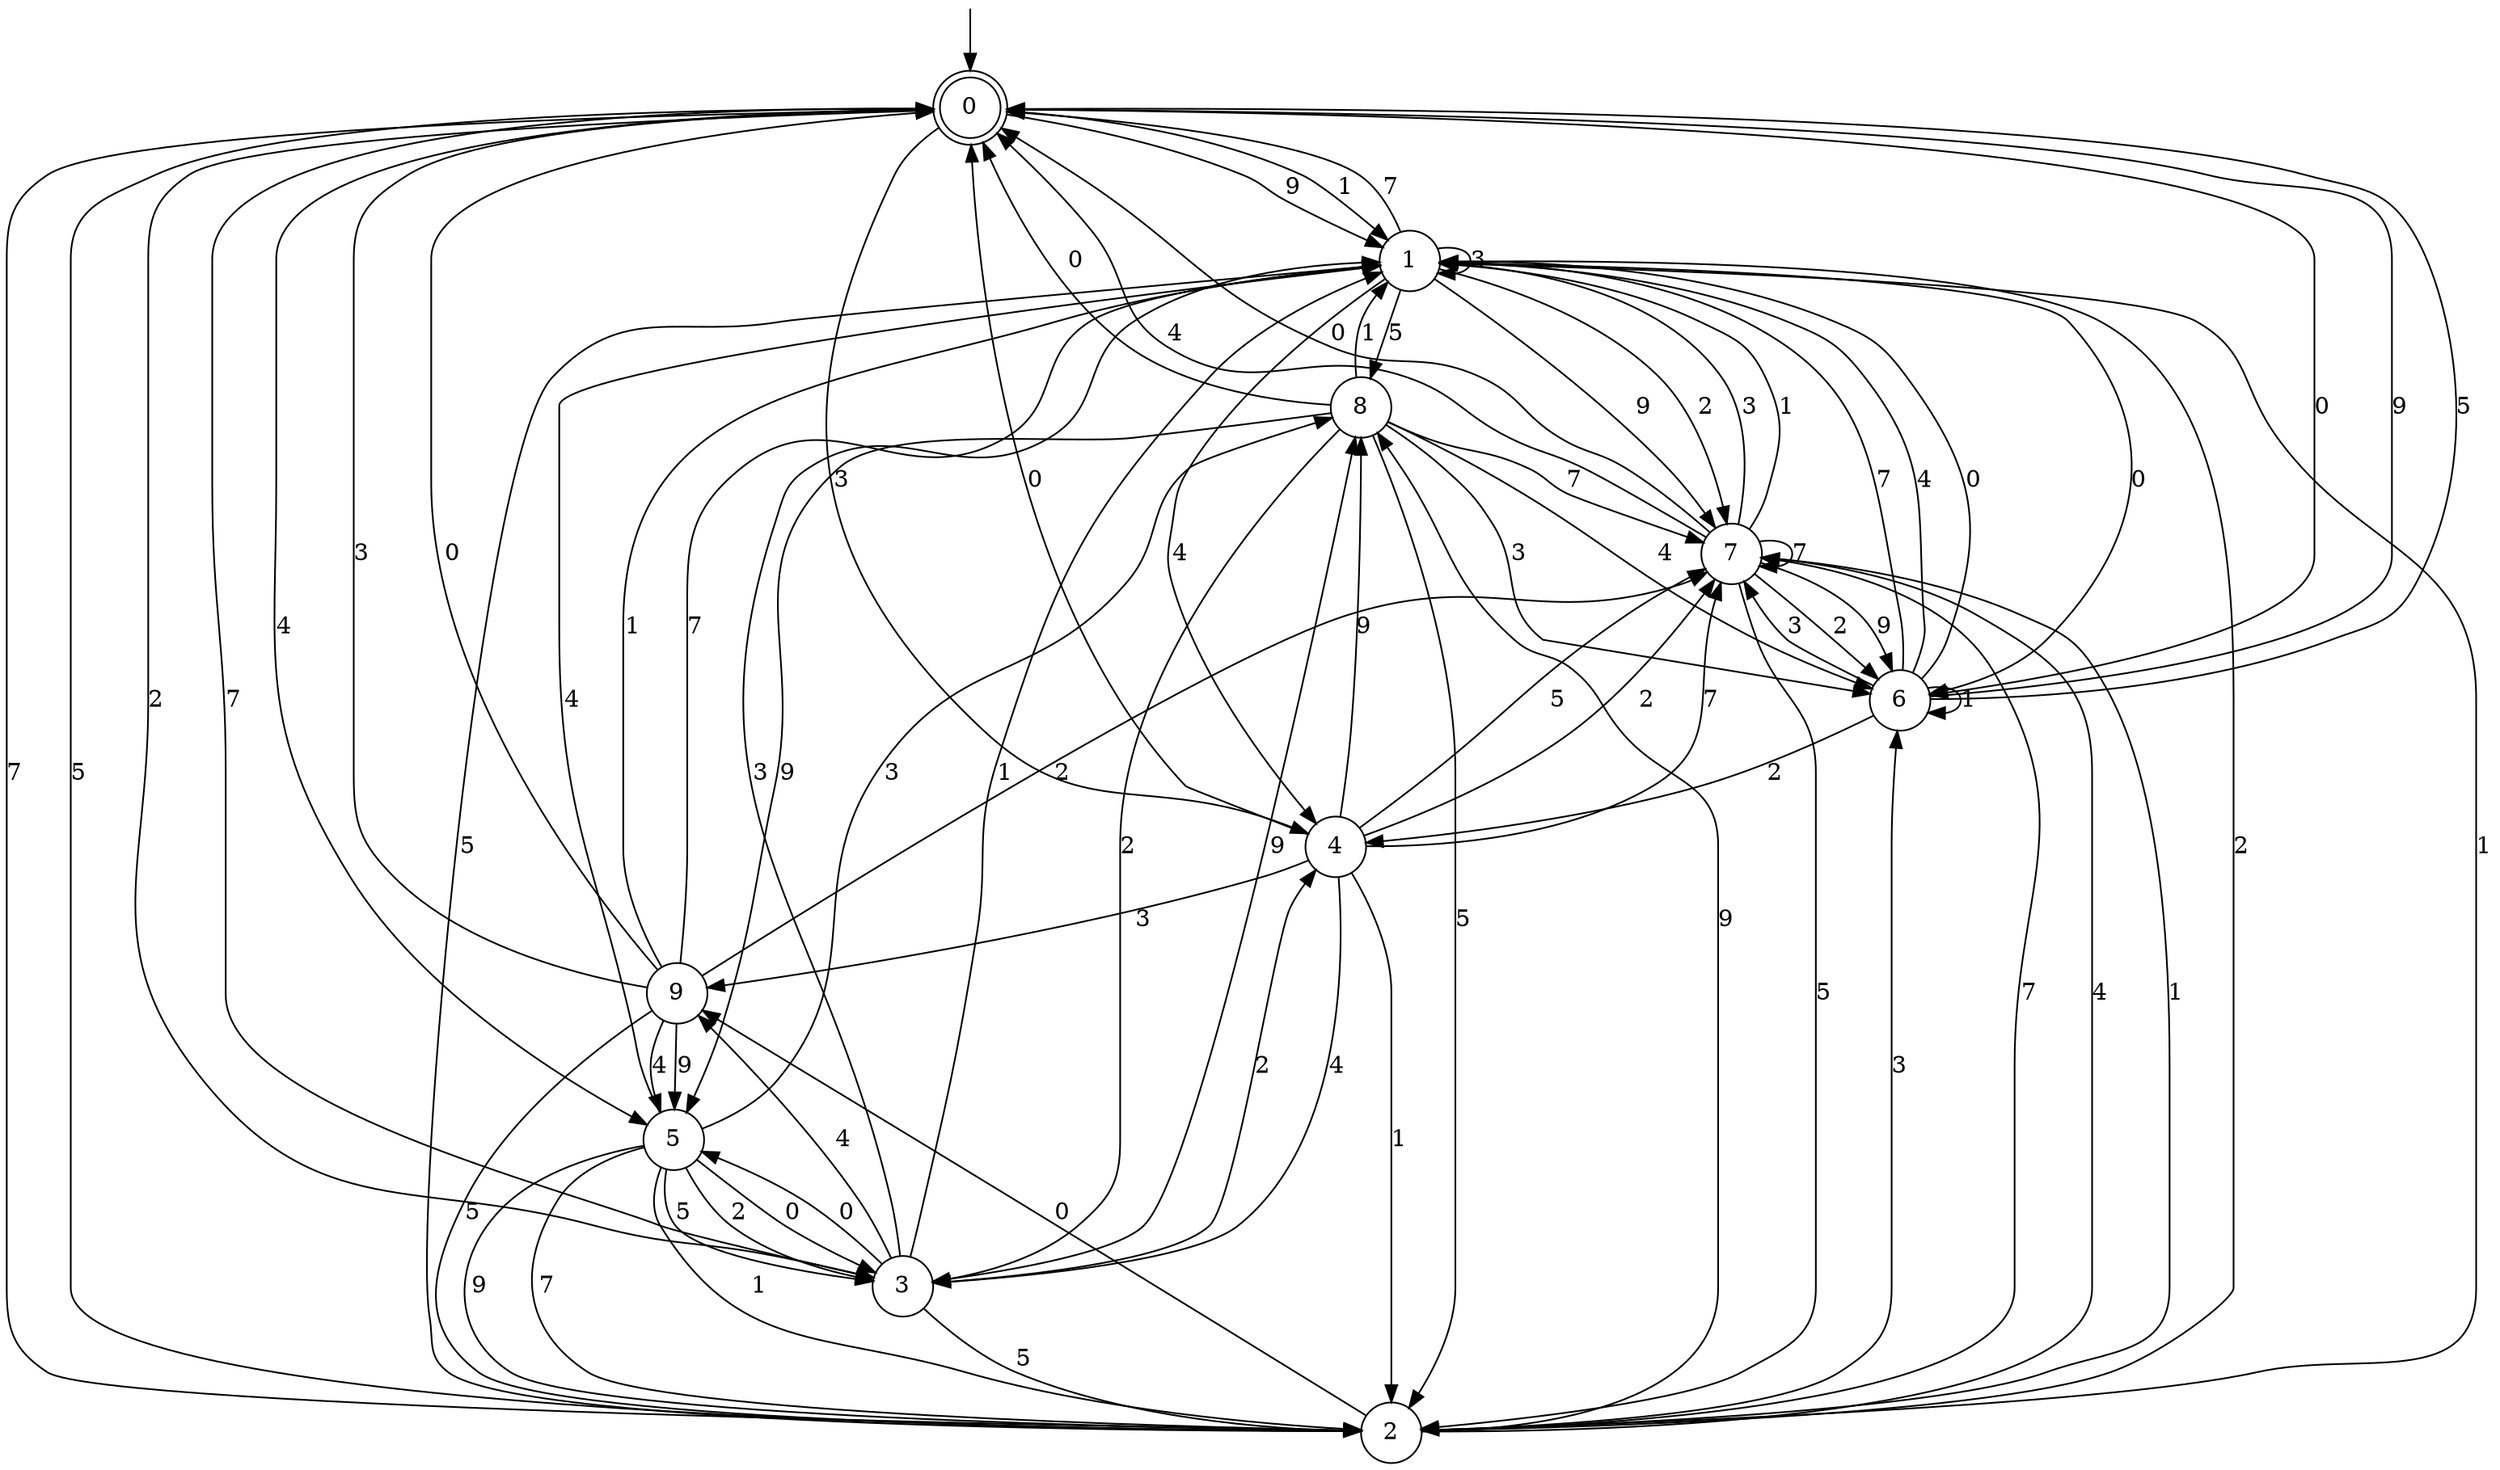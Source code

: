 digraph g {

	s0 [shape="doublecircle" label="0"];
	s1 [shape="circle" label="1"];
	s2 [shape="circle" label="2"];
	s3 [shape="circle" label="3"];
	s4 [shape="circle" label="4"];
	s5 [shape="circle" label="5"];
	s6 [shape="circle" label="6"];
	s7 [shape="circle" label="7"];
	s8 [shape="circle" label="8"];
	s9 [shape="circle" label="9"];
	s0 -> s1 [label="9"];
	s0 -> s2 [label="7"];
	s0 -> s2 [label="5"];
	s0 -> s3 [label="2"];
	s0 -> s4 [label="3"];
	s0 -> s5 [label="4"];
	s0 -> s6 [label="0"];
	s0 -> s1 [label="1"];
	s1 -> s7 [label="9"];
	s1 -> s0 [label="7"];
	s1 -> s8 [label="5"];
	s1 -> s7 [label="2"];
	s1 -> s1 [label="3"];
	s1 -> s4 [label="4"];
	s1 -> s6 [label="0"];
	s1 -> s2 [label="1"];
	s2 -> s8 [label="9"];
	s2 -> s7 [label="7"];
	s2 -> s1 [label="5"];
	s2 -> s1 [label="2"];
	s2 -> s6 [label="3"];
	s2 -> s7 [label="4"];
	s2 -> s9 [label="0"];
	s2 -> s7 [label="1"];
	s3 -> s8 [label="9"];
	s3 -> s0 [label="7"];
	s3 -> s2 [label="5"];
	s3 -> s4 [label="2"];
	s3 -> s1 [label="3"];
	s3 -> s9 [label="4"];
	s3 -> s5 [label="0"];
	s3 -> s1 [label="1"];
	s4 -> s8 [label="9"];
	s4 -> s7 [label="7"];
	s4 -> s7 [label="5"];
	s4 -> s7 [label="2"];
	s4 -> s9 [label="3"];
	s4 -> s3 [label="4"];
	s4 -> s0 [label="0"];
	s4 -> s2 [label="1"];
	s5 -> s2 [label="9"];
	s5 -> s2 [label="7"];
	s5 -> s3 [label="5"];
	s5 -> s3 [label="2"];
	s5 -> s8 [label="3"];
	s5 -> s1 [label="4"];
	s5 -> s3 [label="0"];
	s5 -> s2 [label="1"];
	s6 -> s0 [label="9"];
	s6 -> s1 [label="7"];
	s6 -> s0 [label="5"];
	s6 -> s4 [label="2"];
	s6 -> s7 [label="3"];
	s6 -> s1 [label="4"];
	s6 -> s1 [label="0"];
	s6 -> s6 [label="1"];
	s7 -> s6 [label="9"];
	s7 -> s7 [label="7"];
	s7 -> s2 [label="5"];
	s7 -> s6 [label="2"];
	s7 -> s1 [label="3"];
	s7 -> s0 [label="4"];
	s7 -> s0 [label="0"];
	s7 -> s1 [label="1"];
	s8 -> s5 [label="9"];
	s8 -> s7 [label="7"];
	s8 -> s2 [label="5"];
	s8 -> s3 [label="2"];
	s8 -> s6 [label="3"];
	s8 -> s6 [label="4"];
	s8 -> s0 [label="0"];
	s8 -> s1 [label="1"];
	s9 -> s5 [label="9"];
	s9 -> s1 [label="7"];
	s9 -> s2 [label="5"];
	s9 -> s7 [label="2"];
	s9 -> s0 [label="3"];
	s9 -> s5 [label="4"];
	s9 -> s0 [label="0"];
	s9 -> s1 [label="1"];

__start0 [label="" shape="none" width="0" height="0"];
__start0 -> s0;

}
